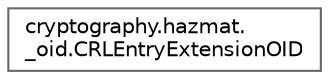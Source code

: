 digraph "Graphical Class Hierarchy"
{
 // LATEX_PDF_SIZE
  bgcolor="transparent";
  edge [fontname=Helvetica,fontsize=10,labelfontname=Helvetica,labelfontsize=10];
  node [fontname=Helvetica,fontsize=10,shape=box,height=0.2,width=0.4];
  rankdir="LR";
  Node0 [id="Node000000",label="cryptography.hazmat.\l_oid.CRLEntryExtensionOID",height=0.2,width=0.4,color="grey40", fillcolor="white", style="filled",URL="$classcryptography_1_1hazmat_1_1__oid_1_1_c_r_l_entry_extension_o_i_d.html",tooltip=" "];
}
